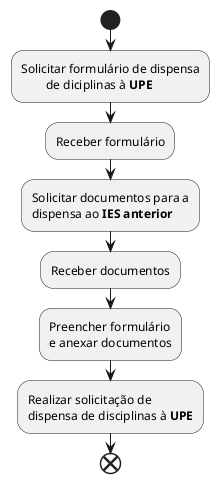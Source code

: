 @startuml Solicitação de dispensa pelo aluno.
start
:Solicitar formulário de dispensa
        de diciplinas à **UPE**;
:Receber formulário;
:Solicitar documentos para a
dispensa ao **IES anterior**;
:Receber documentos;
:Preencher formulário
e anexar documentos;
:Realizar solicitação de
dispensa de disciplinas à **UPE**;
end
@enduml